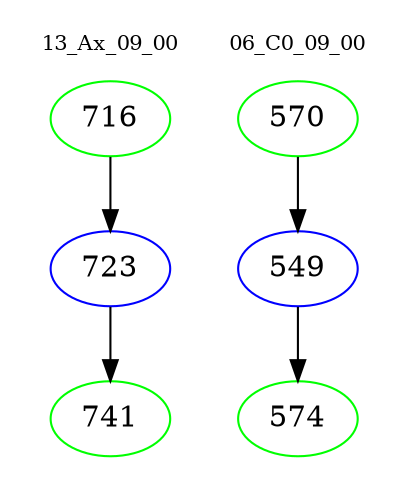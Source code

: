 digraph{
subgraph cluster_0 {
color = white
label = "13_Ax_09_00";
fontsize=10;
T0_716 [label="716", color="green"]
T0_716 -> T0_723 [color="black"]
T0_723 [label="723", color="blue"]
T0_723 -> T0_741 [color="black"]
T0_741 [label="741", color="green"]
}
subgraph cluster_1 {
color = white
label = "06_C0_09_00";
fontsize=10;
T1_570 [label="570", color="green"]
T1_570 -> T1_549 [color="black"]
T1_549 [label="549", color="blue"]
T1_549 -> T1_574 [color="black"]
T1_574 [label="574", color="green"]
}
}

